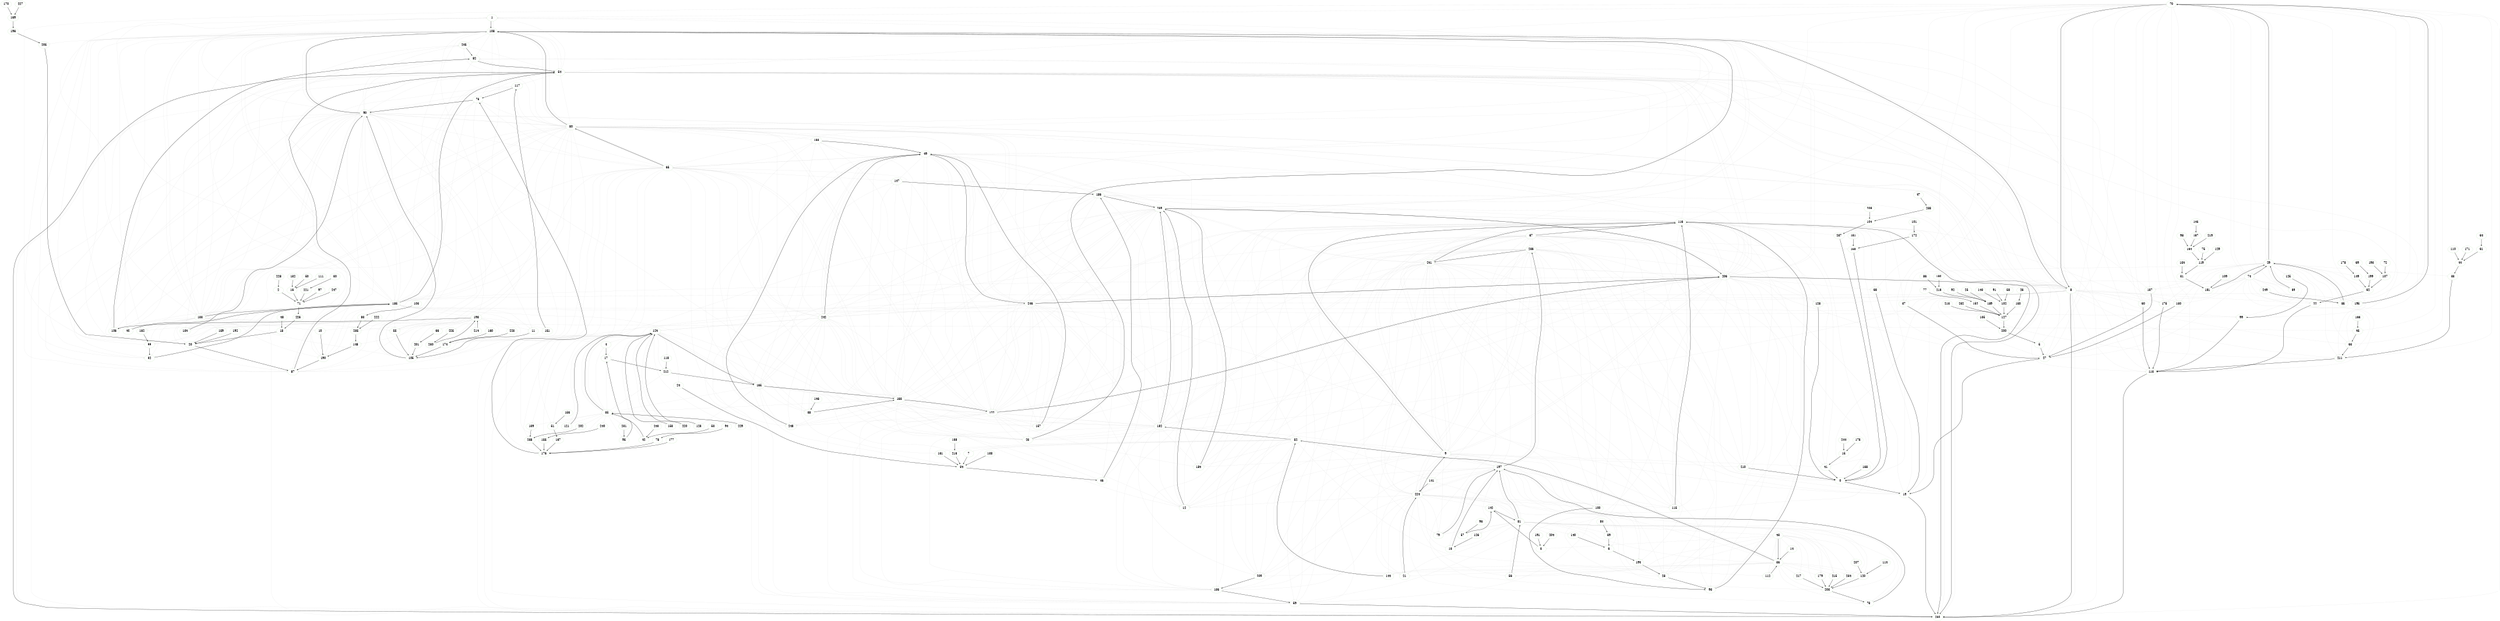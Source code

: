 digraph topology {
	graph [fontsize = 12, outputorder="edgesfirst", size="28.6,28.6"];
	node [color = "/pastel16/3", penwidth = 1];
	edge [fontsize = 10, arrowsize = 0.5];
	0 [label = "0", pos="19.6112,13.957!"]
	0 -> 19 [color=black, ]
	67 -> 0 [color=lightgrey, arrowhead=empty, penwidth=0.5, label=""]
	70 -> 0 [color=lightgrey, arrowhead=empty, penwidth=0.5, label=""]
	116 -> 0 [color=lightgrey, arrowhead=empty, penwidth=0.5, label=""]
	236 -> 0 [color=lightgrey, arrowhead=empty, penwidth=0.5, label=""]
	241 -> 0 [color=lightgrey, arrowhead=empty, penwidth=0.5, label=""]
	1 [label = "1", pos="9.32307,13.1916!"]
	1 -> 108 [color=black, ]
	54 -> 1 [color=lightgrey, arrowhead=empty, penwidth=0.5, label=""]
	65 -> 1 [color=lightgrey, arrowhead=empty, penwidth=0.5, label=""]
	70 -> 1 [color=lightgrey, arrowhead=empty, penwidth=0.5, label=""]
	80 -> 1 [color=lightgrey, arrowhead=empty, penwidth=0.5, label=""]
	90 -> 1 [color=lightgrey, arrowhead=empty, penwidth=0.5, label=""]
	108 -> 1 [color=lightgrey, arrowhead=empty, penwidth=0.5, label=""]
	133 -> 1 [color=lightgrey, arrowhead=empty, penwidth=0.5, label=""]
	185 -> 1 [color=lightgrey, arrowhead=empty, penwidth=0.5, label=""]
	2 [label = "2", pos="1.66125,25.7945!"]
	2 -> 71 [color=black, ]
	3 [label = "3", pos="26.3408,3.3698!"]
	3 -> 142 [color=black, ]
	43 -> 3 [color=lightgrey, arrowhead=empty, penwidth=0.5, label=""]
	4 [label = "4", pos="6.23867,0.691589!"]
	4 -> 17 [color=black, ]
	35 -> 4 [color=lightgrey, arrowhead=empty, penwidth=0.5, label=""]
	124 -> 4 [color=lightgrey, arrowhead=empty, penwidth=0.5, label=""]
	5 [label = "5", pos="20.9574,17.8506!"]
	5 -> 27 [color=black, ]
	70 -> 5 [color=lightgrey, arrowhead=empty, penwidth=0.5, label=""]
	6 [label = "6", pos="24.3303,9.19442!"]
	6 -> 194 [color=black, ]
	81 -> 6 [color=lightgrey, arrowhead=empty, penwidth=0.5, label=""]
	197 -> 6 [color=lightgrey, arrowhead=empty, penwidth=0.5, label=""]
	7 [label = "7", pos="14.5541,1.07049!"]
	7 -> 34 [color=black, ]
	52 -> 7 [color=lightgrey, arrowhead=empty, penwidth=0.5, label=""]
	8 [label = "8", pos="13.71,14.9702!"]
	8 -> 250 [color=black, ]
	54 -> 8 [color=lightgrey, arrowhead=empty, penwidth=0.5, label=""]
	70 -> 8 [color=lightgrey, arrowhead=empty, penwidth=0.5, label=""]
	80 -> 8 [color=lightgrey, arrowhead=empty, penwidth=0.5, label=""]
	90 -> 8 [color=lightgrey, arrowhead=empty, penwidth=0.5, label=""]
	108 -> 8 [color=lightgrey, arrowhead=empty, penwidth=0.5, label=""]
	206 -> 8 [color=lightgrey, arrowhead=empty, penwidth=0.5, label=""]
	9 [label = "9", pos="18.4209,9.58675!"]
	9 -> 116 [color=black, ]
	52 -> 9 [color=lightgrey, arrowhead=empty, penwidth=0.5, label=""]
	67 -> 9 [color=lightgrey, arrowhead=empty, penwidth=0.5, label=""]
	116 -> 9 [color=lightgrey, arrowhead=empty, penwidth=0.5, label=""]
	197 -> 9 [color=lightgrey, arrowhead=empty, penwidth=0.5, label=""]
	206 -> 9 [color=lightgrey, arrowhead=empty, penwidth=0.5, label=""]
	224 -> 9 [color=lightgrey, arrowhead=empty, penwidth=0.5, label=""]
	236 -> 9 [color=lightgrey, arrowhead=empty, penwidth=0.5, label=""]
	241 -> 9 [color=lightgrey, arrowhead=empty, penwidth=0.5, label=""]
	10 [label = "10", pos="5.07178,18.8336!"]
	10 -> 190 [color=black, ]
	133 -> 10 [color=lightgrey, arrowhead=empty, penwidth=0.5, label=""]
	198 -> 10 [color=lightgrey, arrowhead=empty, penwidth=0.5, label=""]
	11 [label = "11", pos="4.83779,13.1179!"]
	11 -> 105 [color=black, ]
	90 -> 11 [color=lightgrey, arrowhead=empty, penwidth=0.5, label=""]
	185 -> 11 [color=lightgrey, arrowhead=empty, penwidth=0.5, label=""]
	198 -> 11 [color=lightgrey, arrowhead=empty, penwidth=0.5, label=""]
	12 [label = "12", pos="15.6811,8.30648!"]
	12 -> 239 [color=black, ]
	9 -> 12 [color=lightgrey, arrowhead=empty, penwidth=0.5, label=""]
	49 -> 12 [color=lightgrey, arrowhead=empty, penwidth=0.5, label=""]
	116 -> 12 [color=lightgrey, arrowhead=empty, penwidth=0.5, label=""]
	122 -> 12 [color=lightgrey, arrowhead=empty, penwidth=0.5, label=""]
	163 -> 12 [color=lightgrey, arrowhead=empty, penwidth=0.5, label=""]
	182 -> 12 [color=lightgrey, arrowhead=empty, penwidth=0.5, label=""]
	206 -> 12 [color=lightgrey, arrowhead=empty, penwidth=0.5, label=""]
	224 -> 12 [color=lightgrey, arrowhead=empty, penwidth=0.5, label=""]
	236 -> 12 [color=lightgrey, arrowhead=empty, penwidth=0.5, label=""]
	239 -> 12 [color=lightgrey, arrowhead=empty, penwidth=0.5, label=""]
	241 -> 12 [color=lightgrey, arrowhead=empty, penwidth=0.5, label=""]
	246 -> 12 [color=lightgrey, arrowhead=empty, penwidth=0.5, label=""]
	13 [label = "13", pos="24.1101,6.85655!"]
	13 -> 197 [color=black, ]
	81 -> 13 [color=lightgrey, arrowhead=empty, penwidth=0.5, label=""]
	197 -> 13 [color=lightgrey, arrowhead=empty, penwidth=0.5, label=""]
	224 -> 13 [color=lightgrey, arrowhead=empty, penwidth=0.5, label=""]
	14 [label = "14", pos="18.992,0.284132!"]
	14 -> 36 [color=black, ]
	36 -> 14 [color=lightgrey, arrowhead=empty, penwidth=0.5, label=""]
	43 -> 14 [color=lightgrey, arrowhead=empty, penwidth=0.5, label=""]
	15 [label = "15", pos="24.0016,11.9851!"]
	15 -> 41 [color=black, ]
	16 [label = "16", pos="1.85503,26.3538!"]
	16 -> 71 [color=black, ]
	17 [label = "17", pos="6.27105,1.95297!"]
	17 -> 212 [color=black, ]
	35 -> 17 [color=lightgrey, arrowhead=empty, penwidth=0.5, label=""]
	124 -> 17 [color=lightgrey, arrowhead=empty, penwidth=0.5, label=""]
	18 [label = "18", pos="7.15018,19.5992!"]
	18 -> 20 [color=black, ]
	19 [label = "19", pos="16.3209,14.315!"]
	19 -> 250 [color=black, ]
	8 -> 19 [color=lightgrey, arrowhead=empty, penwidth=0.5, label=""]
	67 -> 19 [color=lightgrey, arrowhead=empty, penwidth=0.5, label=""]
	116 -> 19 [color=lightgrey, arrowhead=empty, penwidth=0.5, label=""]
	206 -> 19 [color=lightgrey, arrowhead=empty, penwidth=0.5, label=""]
	241 -> 19 [color=lightgrey, arrowhead=empty, penwidth=0.5, label=""]
	246 -> 19 [color=lightgrey, arrowhead=empty, penwidth=0.5, label=""]
	20 [label = "20", pos="8.92695,18.3393!"]
	20 -> 87 [color=black, ]
	70 -> 20 [color=lightgrey, arrowhead=empty, penwidth=0.5, label=""]
	90 -> 20 [color=lightgrey, arrowhead=empty, penwidth=0.5, label=""]
	108 -> 20 [color=lightgrey, arrowhead=empty, penwidth=0.5, label=""]
	133 -> 20 [color=lightgrey, arrowhead=empty, penwidth=0.5, label=""]
	185 -> 20 [color=lightgrey, arrowhead=empty, penwidth=0.5, label=""]
	21 [label = "21", pos="20.5868,6.05816!"]
	21 -> 224 [color=black, ]
	36 -> 21 [color=lightgrey, arrowhead=empty, penwidth=0.5, label=""]
	81 -> 21 [color=lightgrey, arrowhead=empty, penwidth=0.5, label=""]
	197 -> 21 [color=lightgrey, arrowhead=empty, penwidth=0.5, label=""]
	224 -> 21 [color=lightgrey, arrowhead=empty, penwidth=0.5, label=""]
	236 -> 21 [color=lightgrey, arrowhead=empty, penwidth=0.5, label=""]
	22 [label = "22", pos="13.7013,20.4707!"]
	22 -> 113 [color=black, ]
	8 -> 22 [color=lightgrey, arrowhead=empty, penwidth=0.5, label=""]
	29 -> 22 [color=lightgrey, arrowhead=empty, penwidth=0.5, label=""]
	70 -> 22 [color=lightgrey, arrowhead=empty, penwidth=0.5, label=""]
	74 -> 22 [color=lightgrey, arrowhead=empty, penwidth=0.5, label=""]
	23 [label = "23", pos="10.8114,12.9403!"]
	23 -> 108 [color=black, ]
	8 -> 23 [color=lightgrey, arrowhead=empty, penwidth=0.5, label=""]
	49 -> 23 [color=lightgrey, arrowhead=empty, penwidth=0.5, label=""]
	54 -> 23 [color=lightgrey, arrowhead=empty, penwidth=0.5, label=""]
	65 -> 23 [color=lightgrey, arrowhead=empty, penwidth=0.5, label=""]
	80 -> 23 [color=lightgrey, arrowhead=empty, penwidth=0.5, label=""]
	90 -> 23 [color=lightgrey, arrowhead=empty, penwidth=0.5, label=""]
	108 -> 23 [color=lightgrey, arrowhead=empty, penwidth=0.5, label=""]
	122 -> 23 [color=lightgrey, arrowhead=empty, penwidth=0.5, label=""]
	182 -> 23 [color=lightgrey, arrowhead=empty, penwidth=0.5, label=""]
	185 -> 23 [color=lightgrey, arrowhead=empty, penwidth=0.5, label=""]
	206 -> 23 [color=lightgrey, arrowhead=empty, penwidth=0.5, label=""]
	246 -> 23 [color=lightgrey, arrowhead=empty, penwidth=0.5, label=""]
	24 [label = "24", pos="11.1627,1.90562!"]
	24 -> 34 [color=black, ]
	124 -> 24 [color=lightgrey, arrowhead=empty, penwidth=0.5, label=""]
	25 [label = "25", pos="27.6108,23.281!"]
	25 -> 189 [color=black, ]
	26 [label = "26", pos="24.4705,25.4663!"]
	26 -> 150 [color=black, ]
	27 [label = "27", pos="17.7554,16.7384!"]
	27 -> 19 [color=black, ]
	8 -> 27 [color=lightgrey, arrowhead=empty, penwidth=0.5, label=""]
	29 -> 27 [color=lightgrey, arrowhead=empty, penwidth=0.5, label=""]
	54 -> 27 [color=lightgrey, arrowhead=empty, penwidth=0.5, label=""]
	70 -> 27 [color=lightgrey, arrowhead=empty, penwidth=0.5, label=""]
	74 -> 27 [color=lightgrey, arrowhead=empty, penwidth=0.5, label=""]
	116 -> 27 [color=lightgrey, arrowhead=empty, penwidth=0.5, label=""]
	206 -> 27 [color=lightgrey, arrowhead=empty, penwidth=0.5, label=""]
	28 [label = "28", pos="20.2784,12.4896!"]
	28 -> 93 [color=black, ]
	9 -> 28 [color=lightgrey, arrowhead=empty, penwidth=0.5, label=""]
	67 -> 28 [color=lightgrey, arrowhead=empty, penwidth=0.5, label=""]
	116 -> 28 [color=lightgrey, arrowhead=empty, penwidth=0.5, label=""]
	197 -> 28 [color=lightgrey, arrowhead=empty, penwidth=0.5, label=""]
	206 -> 28 [color=lightgrey, arrowhead=empty, penwidth=0.5, label=""]
	236 -> 28 [color=lightgrey, arrowhead=empty, penwidth=0.5, label=""]
	241 -> 28 [color=lightgrey, arrowhead=empty, penwidth=0.5, label=""]
	29 [label = "29", pos="16.0683,20.3087!"]
	29 -> 70 [color=black, ]
	70 -> 29 [color=lightgrey, arrowhead=empty, penwidth=0.5, label=""]
	74 -> 29 [color=lightgrey, arrowhead=empty, penwidth=0.5, label=""]
	30 [label = "30", pos="3.05319,28.3325!"]
	30 -> 221 [color=black, ]
	31 [label = "31", pos="16.641,25.6659!"]
	31 -> 181 [color=black, ]
	32 [label = "32", pos="8.56991,16.368!"]
	32 -> 185 [color=black, ]
	54 -> 32 [color=lightgrey, arrowhead=empty, penwidth=0.5, label=""]
	90 -> 32 [color=lightgrey, arrowhead=empty, penwidth=0.5, label=""]
	108 -> 32 [color=lightgrey, arrowhead=empty, penwidth=0.5, label=""]
	133 -> 32 [color=lightgrey, arrowhead=empty, penwidth=0.5, label=""]
	185 -> 32 [color=lightgrey, arrowhead=empty, penwidth=0.5, label=""]
	33 [label = "33", pos="12.0481,22.5882!"]
	33 -> 211 [color=black, ]
	29 -> 33 [color=lightgrey, arrowhead=empty, penwidth=0.5, label=""]
	34 [label = "34", pos="13.3915,2.92179!"]
	34 -> 46 [color=black, ]
	52 -> 34 [color=lightgrey, arrowhead=empty, penwidth=0.5, label=""]
	165 -> 34 [color=lightgrey, arrowhead=empty, penwidth=0.5, label=""]
	35 [label = "35", pos="4.82634,4.02966!"]
	35 -> 124 [color=black, ]
	124 -> 35 [color=lightgrey, arrowhead=empty, penwidth=0.5, label=""]
	163 -> 35 [color=lightgrey, arrowhead=empty, penwidth=0.5, label=""]
	165 -> 35 [color=lightgrey, arrowhead=empty, penwidth=0.5, label=""]
	36 [label = "36", pos="19.2455,2.21358!"]
	36 -> 52 [color=black, ]
	43 -> 36 [color=lightgrey, arrowhead=empty, penwidth=0.5, label=""]
	52 -> 36 [color=lightgrey, arrowhead=empty, penwidth=0.5, label=""]
	37 [label = "37", pos="18.3929,17.9514!"]
	37 -> 27 [color=black, ]
	8 -> 37 [color=lightgrey, arrowhead=empty, penwidth=0.5, label=""]
	29 -> 37 [color=lightgrey, arrowhead=empty, penwidth=0.5, label=""]
	70 -> 37 [color=lightgrey, arrowhead=empty, penwidth=0.5, label=""]
	116 -> 37 [color=lightgrey, arrowhead=empty, penwidth=0.5, label=""]
	38 [label = "38", pos="10.6349,4.30274!"]
	38 -> 163 [color=black, ]
	65 -> 38 [color=lightgrey, arrowhead=empty, penwidth=0.5, label=""]
	124 -> 38 [color=lightgrey, arrowhead=empty, penwidth=0.5, label=""]
	163 -> 38 [color=lightgrey, arrowhead=empty, penwidth=0.5, label=""]
	165 -> 38 [color=lightgrey, arrowhead=empty, penwidth=0.5, label=""]
	242 -> 38 [color=lightgrey, arrowhead=empty, penwidth=0.5, label=""]
	39 [label = "39", pos="26.2331,7.90986!"]
	39 -> 6 [color=black, ]
	81 -> 39 [color=lightgrey, arrowhead=empty, penwidth=0.5, label=""]
	40 [label = "40", pos="6.48104,16.0047!"]
	40 -> 185 [color=black, ]
	80 -> 40 [color=lightgrey, arrowhead=empty, penwidth=0.5, label=""]
	90 -> 40 [color=lightgrey, arrowhead=empty, penwidth=0.5, label=""]
	108 -> 40 [color=lightgrey, arrowhead=empty, penwidth=0.5, label=""]
	133 -> 40 [color=lightgrey, arrowhead=empty, penwidth=0.5, label=""]
	185 -> 40 [color=lightgrey, arrowhead=empty, penwidth=0.5, label=""]
	41 [label = "41", pos="21.4531,12.8863!"]
	41 -> 0 [color=black, ]
	9 -> 41 [color=lightgrey, arrowhead=empty, penwidth=0.5, label=""]
	67 -> 41 [color=lightgrey, arrowhead=empty, penwidth=0.5, label=""]
	116 -> 41 [color=lightgrey, arrowhead=empty, penwidth=0.5, label=""]
	206 -> 41 [color=lightgrey, arrowhead=empty, penwidth=0.5, label=""]
	236 -> 41 [color=lightgrey, arrowhead=empty, penwidth=0.5, label=""]
	42 [label = "42", pos="3.52214,1.89539!"]
	42 -> 35 [color=black, ]
	35 -> 42 [color=lightgrey, arrowhead=empty, penwidth=0.5, label=""]
	43 [label = "43", pos="20.8088,1.22208!"]
	43 -> 36 [color=black, ]
	36 -> 43 [color=lightgrey, arrowhead=empty, penwidth=0.5, label=""]
	81 -> 43 [color=lightgrey, arrowhead=empty, penwidth=0.5, label=""]
	44 [label = "44", pos="12.0088,25.5621!"]
	44 -> 33 [color=black, ]
	45 [label = "45", pos="9.51236,22.3692!"]
	45 -> 63 [color=black, ]
	70 -> 45 [color=lightgrey, arrowhead=empty, penwidth=0.5, label=""]
	133 -> 45 [color=lightgrey, arrowhead=empty, penwidth=0.5, label=""]
	46 [label = "46", pos="12.9492,5.9054!"]
	46 -> 186 [color=black, ]
	49 -> 46 [color=lightgrey, arrowhead=empty, penwidth=0.5, label=""]
	163 -> 46 [color=lightgrey, arrowhead=empty, penwidth=0.5, label=""]
	182 -> 46 [color=lightgrey, arrowhead=empty, penwidth=0.5, label=""]
	47 [label = "47", pos="28.3502,16.3332!"]
	47 -> 233 [color=black, ]
	48 [label = "48", pos="6.47389,22.413!"]
	48 -> 18 [color=black, ]
	49 [label = "49", pos="11.4787,9.88547!"]
	49 -> 246 [color=black, ]
	65 -> 49 [color=lightgrey, arrowhead=empty, penwidth=0.5, label=""]
	80 -> 49 [color=lightgrey, arrowhead=empty, penwidth=0.5, label=""]
	108 -> 49 [color=lightgrey, arrowhead=empty, penwidth=0.5, label=""]
	122 -> 49 [color=lightgrey, arrowhead=empty, penwidth=0.5, label=""]
	163 -> 49 [color=lightgrey, arrowhead=empty, penwidth=0.5, label=""]
	165 -> 49 [color=lightgrey, arrowhead=empty, penwidth=0.5, label=""]
	206 -> 49 [color=lightgrey, arrowhead=empty, penwidth=0.5, label=""]
	239 -> 49 [color=lightgrey, arrowhead=empty, penwidth=0.5, label=""]
	242 -> 49 [color=lightgrey, arrowhead=empty, penwidth=0.5, label=""]
	246 -> 49 [color=lightgrey, arrowhead=empty, penwidth=0.5, label=""]
	50 [label = "50", pos="1.38829,26.9001!"]
	50 -> 16 [color=black, ]
	51 [label = "51", pos="1.71006,8.0035!"]
	51 -> 167 [color=black, ]
	35 -> 51 [color=lightgrey, arrowhead=empty, penwidth=0.5, label=""]
	65 -> 51 [color=lightgrey, arrowhead=empty, penwidth=0.5, label=""]
	124 -> 51 [color=lightgrey, arrowhead=empty, penwidth=0.5, label=""]
	52 [label = "52", pos="16.6539,4.39725!"]
	52 -> 182 [color=black, ]
	36 -> 52 [color=lightgrey, arrowhead=empty, penwidth=0.5, label=""]
	182 -> 52 [color=lightgrey, arrowhead=empty, penwidth=0.5, label=""]
	53 [label = "53", pos="0.148648,1.41472!"]
	53 -> 42 [color=black, ]
	54 [label = "54", pos="12.1099,15.5135!"]
	54 -> 250 [color=black, ]
	8 -> 54 [color=lightgrey, arrowhead=empty, penwidth=0.5, label=""]
	80 -> 54 [color=lightgrey, arrowhead=empty, penwidth=0.5, label=""]
	108 -> 54 [color=lightgrey, arrowhead=empty, penwidth=0.5, label=""]
	116 -> 54 [color=lightgrey, arrowhead=empty, penwidth=0.5, label=""]
	185 -> 54 [color=lightgrey, arrowhead=empty, penwidth=0.5, label=""]
	206 -> 54 [color=lightgrey, arrowhead=empty, penwidth=0.5, label=""]
	55 [label = "55", pos="5.8392,13.7131!"]
	55 -> 105 [color=black, ]
	80 -> 55 [color=lightgrey, arrowhead=empty, penwidth=0.5, label=""]
	90 -> 55 [color=lightgrey, arrowhead=empty, penwidth=0.5, label=""]
	108 -> 55 [color=lightgrey, arrowhead=empty, penwidth=0.5, label=""]
	133 -> 55 [color=lightgrey, arrowhead=empty, penwidth=0.5, label=""]
	185 -> 55 [color=lightgrey, arrowhead=empty, penwidth=0.5, label=""]
	198 -> 55 [color=lightgrey, arrowhead=empty, penwidth=0.5, label=""]
	56 [label = "56", pos="23.9202,3.86002!"]
	56 -> 81 [color=black, ]
	36 -> 56 [color=lightgrey, arrowhead=empty, penwidth=0.5, label=""]
	43 -> 56 [color=lightgrey, arrowhead=empty, penwidth=0.5, label=""]
	81 -> 56 [color=lightgrey, arrowhead=empty, penwidth=0.5, label=""]
	224 -> 56 [color=lightgrey, arrowhead=empty, penwidth=0.5, label=""]
	57 [label = "57", pos="25.7822,4.29192!"]
	57 -> 142 [color=black, ]
	81 -> 57 [color=lightgrey, arrowhead=empty, penwidth=0.5, label=""]
	58 [label = "58", pos="21.4427,22.1231!"]
	58 -> 102 [color=black, ]
	74 -> 58 [color=lightgrey, arrowhead=empty, penwidth=0.5, label=""]
	59 [label = "59", pos="14.8276,12.0021!"]
	59 -> 250 [color=black, ]
	8 -> 59 [color=lightgrey, arrowhead=empty, penwidth=0.5, label=""]
	49 -> 59 [color=lightgrey, arrowhead=empty, penwidth=0.5, label=""]
	54 -> 59 [color=lightgrey, arrowhead=empty, penwidth=0.5, label=""]
	67 -> 59 [color=lightgrey, arrowhead=empty, penwidth=0.5, label=""]
	116 -> 59 [color=lightgrey, arrowhead=empty, penwidth=0.5, label=""]
	122 -> 59 [color=lightgrey, arrowhead=empty, penwidth=0.5, label=""]
	206 -> 59 [color=lightgrey, arrowhead=empty, penwidth=0.5, label=""]
	236 -> 59 [color=lightgrey, arrowhead=empty, penwidth=0.5, label=""]
	239 -> 59 [color=lightgrey, arrowhead=empty, penwidth=0.5, label=""]
	241 -> 59 [color=lightgrey, arrowhead=empty, penwidth=0.5, label=""]
	246 -> 59 [color=lightgrey, arrowhead=empty, penwidth=0.5, label=""]
	60 [label = "60", pos="12.178,19.1319!"]
	60 -> 113 [color=black, ]
	8 -> 60 [color=lightgrey, arrowhead=empty, penwidth=0.5, label=""]
	70 -> 60 [color=lightgrey, arrowhead=empty, penwidth=0.5, label=""]
	108 -> 60 [color=lightgrey, arrowhead=empty, penwidth=0.5, label=""]
	61 [label = "61", pos="10.0092,26.1478!"]
	61 -> 44 [color=black, ]
	62 [label = "62", pos="14.4526,23.4867!"]
	62 -> 22 [color=black, ]
	29 -> 62 [color=lightgrey, arrowhead=empty, penwidth=0.5, label=""]
	63 [label = "63", pos="11.9681,20.454!"]
	63 -> 211 [color=black, ]
	8 -> 63 [color=lightgrey, arrowhead=empty, penwidth=0.5, label=""]
	29 -> 63 [color=lightgrey, arrowhead=empty, penwidth=0.5, label=""]
	54 -> 63 [color=lightgrey, arrowhead=empty, penwidth=0.5, label=""]
	70 -> 63 [color=lightgrey, arrowhead=empty, penwidth=0.5, label=""]
	64 [label = "64", pos="7.80731,28.4252!"]
	64 -> 61 [color=black, ]
	65 [label = "65", pos="8.66259,10.5571!"]
	65 -> 80 [color=black, ]
	49 -> 65 [color=lightgrey, arrowhead=empty, penwidth=0.5, label=""]
	80 -> 65 [color=lightgrey, arrowhead=empty, penwidth=0.5, label=""]
	163 -> 65 [color=lightgrey, arrowhead=empty, penwidth=0.5, label=""]
	242 -> 65 [color=lightgrey, arrowhead=empty, penwidth=0.5, label=""]
	66 [label = "66", pos="1.56191,13.3242!"]
	66 -> 201 [color=black, ]
	198 -> 66 [color=lightgrey, arrowhead=empty, penwidth=0.5, label=""]
	67 [label = "67", pos="19.293,10.6658!"]
	67 -> 116 [color=black, ]
	9 -> 67 [color=lightgrey, arrowhead=empty, penwidth=0.5, label=""]
	116 -> 67 [color=lightgrey, arrowhead=empty, penwidth=0.5, label=""]
	197 -> 67 [color=lightgrey, arrowhead=empty, penwidth=0.5, label=""]
	224 -> 67 [color=lightgrey, arrowhead=empty, penwidth=0.5, label=""]
	236 -> 67 [color=lightgrey, arrowhead=empty, penwidth=0.5, label=""]
	241 -> 67 [color=lightgrey, arrowhead=empty, penwidth=0.5, label=""]
	68 [label = "68", pos="18.4124,15.2768!"]
	68 -> 19 [color=black, ]
	70 -> 68 [color=lightgrey, arrowhead=empty, penwidth=0.5, label=""]
	116 -> 68 [color=lightgrey, arrowhead=empty, penwidth=0.5, label=""]
	206 -> 68 [color=lightgrey, arrowhead=empty, penwidth=0.5, label=""]
	69 [label = "69", pos="16.417,27.4525!"]
	69 -> 199 [color=black, ]
	70 [label = "70", pos="15.0604,18.1174!"]
	70 -> 8 [color=black, ]
	8 -> 70 [color=lightgrey, arrowhead=empty, penwidth=0.5, label=""]
	29 -> 70 [color=lightgrey, arrowhead=empty, penwidth=0.5, label=""]
	54 -> 70 [color=lightgrey, arrowhead=empty, penwidth=0.5, label=""]
	74 -> 70 [color=lightgrey, arrowhead=empty, penwidth=0.5, label=""]
	116 -> 70 [color=lightgrey, arrowhead=empty, penwidth=0.5, label=""]
	241 -> 70 [color=lightgrey, arrowhead=empty, penwidth=0.5, label=""]
	71 [label = "71", pos="4.46318,24.6922!"]
	71 -> 226 [color=black, ]
	72 [label = "72", pos="12.9035,27.5234!"]
	72 -> 107 [color=black, ]
	73 [label = "73", pos="21.8266,6.36287!"]
	73 -> 197 [color=black, ]
	36 -> 73 [color=lightgrey, arrowhead=empty, penwidth=0.5, label=""]
	81 -> 73 [color=lightgrey, arrowhead=empty, penwidth=0.5, label=""]
	197 -> 73 [color=lightgrey, arrowhead=empty, penwidth=0.5, label=""]
	224 -> 73 [color=lightgrey, arrowhead=empty, penwidth=0.5, label=""]
	74 [label = "74", pos="17.3155,20.829!"]
	74 -> 29 [color=black, ]
	29 -> 74 [color=lightgrey, arrowhead=empty, penwidth=0.5, label=""]
	70 -> 74 [color=lightgrey, arrowhead=empty, penwidth=0.5, label=""]
	75 [label = "75", pos="20.0317,27.4494!"]
	75 -> 119 [color=black, ]
	76 [label = "76", pos="6.85934,13.2248!"]
	76 -> 90 [color=black, ]
	54 -> 76 [color=lightgrey, arrowhead=empty, penwidth=0.5, label=""]
	65 -> 76 [color=lightgrey, arrowhead=empty, penwidth=0.5, label=""]
	80 -> 76 [color=lightgrey, arrowhead=empty, penwidth=0.5, label=""]
	90 -> 76 [color=lightgrey, arrowhead=empty, penwidth=0.5, label=""]
	108 -> 76 [color=lightgrey, arrowhead=empty, penwidth=0.5, label=""]
	133 -> 76 [color=lightgrey, arrowhead=empty, penwidth=0.5, label=""]
	185 -> 76 [color=lightgrey, arrowhead=empty, penwidth=0.5, label=""]
	198 -> 76 [color=lightgrey, arrowhead=empty, penwidth=0.5, label=""]
	77 [label = "77", pos="28.4989,21.9621!"]
	77 -> 152 [color=black, ]
	78 [label = "78", pos="2.49059,10.9555!"]
	78 -> 176 [color=black, ]
	79 [label = "79", pos="22.9623,8.13747!"]
	79 -> 197 [color=black, ]
	9 -> 79 [color=lightgrey, arrowhead=empty, penwidth=0.5, label=""]
	67 -> 79 [color=lightgrey, arrowhead=empty, penwidth=0.5, label=""]
	81 -> 79 [color=lightgrey, arrowhead=empty, penwidth=0.5, label=""]
	197 -> 79 [color=lightgrey, arrowhead=empty, penwidth=0.5, label=""]
	224 -> 79 [color=lightgrey, arrowhead=empty, penwidth=0.5, label=""]
	80 [label = "80", pos="9.98128,12.6645!"]
	80 -> 108 [color=black, ]
	8 -> 80 [color=lightgrey, arrowhead=empty, penwidth=0.5, label=""]
	49 -> 80 [color=lightgrey, arrowhead=empty, penwidth=0.5, label=""]
	65 -> 80 [color=lightgrey, arrowhead=empty, penwidth=0.5, label=""]
	90 -> 80 [color=lightgrey, arrowhead=empty, penwidth=0.5, label=""]
	108 -> 80 [color=lightgrey, arrowhead=empty, penwidth=0.5, label=""]
	122 -> 80 [color=lightgrey, arrowhead=empty, penwidth=0.5, label=""]
	133 -> 80 [color=lightgrey, arrowhead=empty, penwidth=0.5, label=""]
	163 -> 80 [color=lightgrey, arrowhead=empty, penwidth=0.5, label=""]
	206 -> 80 [color=lightgrey, arrowhead=empty, penwidth=0.5, label=""]
	246 -> 80 [color=lightgrey, arrowhead=empty, penwidth=0.5, label=""]
	81 [label = "81", pos="22.4273,5.70064!"]
	81 -> 197 [color=black, ]
	36 -> 81 [color=lightgrey, arrowhead=empty, penwidth=0.5, label=""]
	197 -> 81 [color=lightgrey, arrowhead=empty, penwidth=0.5, label=""]
	224 -> 81 [color=lightgrey, arrowhead=empty, penwidth=0.5, label=""]
	82 [label = "82", pos="9.293,15.0436!"]
	82 -> 54 [color=black, ]
	8 -> 82 [color=lightgrey, arrowhead=empty, penwidth=0.5, label=""]
	54 -> 82 [color=lightgrey, arrowhead=empty, penwidth=0.5, label=""]
	80 -> 82 [color=lightgrey, arrowhead=empty, penwidth=0.5, label=""]
	90 -> 82 [color=lightgrey, arrowhead=empty, penwidth=0.5, label=""]
	108 -> 82 [color=lightgrey, arrowhead=empty, penwidth=0.5, label=""]
	133 -> 82 [color=lightgrey, arrowhead=empty, penwidth=0.5, label=""]
	185 -> 82 [color=lightgrey, arrowhead=empty, penwidth=0.5, label=""]
	206 -> 82 [color=lightgrey, arrowhead=empty, penwidth=0.5, label=""]
	83 [label = "83", pos="0.851896,22.3103!"]
	83 -> 235 [color=black, ]
	84 [label = "84", pos="28.1588,6.98549!"]
	84 -> 39 [color=black, ]
	85 [label = "85", pos="15.5032,21.5783!"]
	85 -> 29 [color=black, ]
	29 -> 85 [color=lightgrey, arrowhead=empty, penwidth=0.5, label=""]
	70 -> 85 [color=lightgrey, arrowhead=empty, penwidth=0.5, label=""]
	74 -> 85 [color=lightgrey, arrowhead=empty, penwidth=0.5, label=""]
	86 [label = "86", pos="26.5597,26.085!"]
	86 -> 218 [color=black, ]
	87 [label = "87", pos="9.88222,16.2226!"]
	87 -> 54 [color=black, ]
	8 -> 87 [color=lightgrey, arrowhead=empty, penwidth=0.5, label=""]
	54 -> 87 [color=lightgrey, arrowhead=empty, penwidth=0.5, label=""]
	65 -> 87 [color=lightgrey, arrowhead=empty, penwidth=0.5, label=""]
	80 -> 87 [color=lightgrey, arrowhead=empty, penwidth=0.5, label=""]
	90 -> 87 [color=lightgrey, arrowhead=empty, penwidth=0.5, label=""]
	108 -> 87 [color=lightgrey, arrowhead=empty, penwidth=0.5, label=""]
	133 -> 87 [color=lightgrey, arrowhead=empty, penwidth=0.5, label=""]
	185 -> 87 [color=lightgrey, arrowhead=empty, penwidth=0.5, label=""]
	88 [label = "88", pos="5.52764,16.8773!"]
	88 -> 32 [color=black, ]
	108 -> 88 [color=lightgrey, arrowhead=empty, penwidth=0.5, label=""]
	133 -> 88 [color=lightgrey, arrowhead=empty, penwidth=0.5, label=""]
	185 -> 88 [color=lightgrey, arrowhead=empty, penwidth=0.5, label=""]
	198 -> 88 [color=lightgrey, arrowhead=empty, penwidth=0.5, label=""]
	89 [label = "89", pos="16.661,22.6871!"]
	89 -> 29 [color=black, ]
	29 -> 89 [color=lightgrey, arrowhead=empty, penwidth=0.5, label=""]
	70 -> 89 [color=lightgrey, arrowhead=empty, penwidth=0.5, label=""]
	74 -> 89 [color=lightgrey, arrowhead=empty, penwidth=0.5, label=""]
	90 [label = "90", pos="9.20379,14.4917!"]
	90 -> 108 [color=black, ]
	8 -> 90 [color=lightgrey, arrowhead=empty, penwidth=0.5, label=""]
	54 -> 90 [color=lightgrey, arrowhead=empty, penwidth=0.5, label=""]
	65 -> 90 [color=lightgrey, arrowhead=empty, penwidth=0.5, label=""]
	80 -> 90 [color=lightgrey, arrowhead=empty, penwidth=0.5, label=""]
	108 -> 90 [color=lightgrey, arrowhead=empty, penwidth=0.5, label=""]
	133 -> 90 [color=lightgrey, arrowhead=empty, penwidth=0.5, label=""]
	185 -> 90 [color=lightgrey, arrowhead=empty, penwidth=0.5, label=""]
	91 [label = "91", pos="22.3768,25.0834!"]
	91 -> 102 [color=black, ]
	92 [label = "92", pos="27.6134,23.2994!"]
	92 -> 189 [color=black, ]
	93 [label = "93", pos="17.8184,12.2977!"]
	93 -> 116 [color=black, ]
	67 -> 93 [color=lightgrey, arrowhead=empty, penwidth=0.5, label=""]
	116 -> 93 [color=lightgrey, arrowhead=empty, penwidth=0.5, label=""]
	206 -> 93 [color=lightgrey, arrowhead=empty, penwidth=0.5, label=""]
	236 -> 93 [color=lightgrey, arrowhead=empty, penwidth=0.5, label=""]
	241 -> 93 [color=lightgrey, arrowhead=empty, penwidth=0.5, label=""]
	94 [label = "94", pos="0.614584,10.4935!"]
	94 -> 78 [color=black, ]
	95 [label = "95", pos="3.27371,1.13186!"]
	95 -> 17 [color=black, ]
	35 -> 95 [color=lightgrey, arrowhead=empty, penwidth=0.5, label=""]
	96 [label = "96", pos="28.0832,3.65721!"]
	96 -> 57 [color=black, ]
	97 [label = "97", pos="3.20799,26.1168!"]
	97 -> 71 [color=black, ]
	98 [label = "98", pos="21.8915,26.3748!"]
	98 -> 164 [color=black, ]
	99 [label = "99", pos="13.3928,20.3065!"]
	99 -> 113 [color=black, ]
	8 -> 99 [color=lightgrey, arrowhead=empty, penwidth=0.5, label=""]
	29 -> 99 [color=lightgrey, arrowhead=empty, penwidth=0.5, label=""]
	70 -> 99 [color=lightgrey, arrowhead=empty, penwidth=0.5, label=""]
	185 -> 99 [color=lightgrey, arrowhead=empty, penwidth=0.5, label=""]
	100 [label = "100", pos="20.1995,12.5605!"]
	100 -> 93 [color=black, ]
	9 -> 100 [color=lightgrey, arrowhead=empty, penwidth=0.5, label=""]
	67 -> 100 [color=lightgrey, arrowhead=empty, penwidth=0.5, label=""]
	116 -> 100 [color=lightgrey, arrowhead=empty, penwidth=0.5, label=""]
	197 -> 100 [color=lightgrey, arrowhead=empty, penwidth=0.5, label=""]
	224 -> 100 [color=lightgrey, arrowhead=empty, penwidth=0.5, label=""]
	236 -> 100 [color=lightgrey, arrowhead=empty, penwidth=0.5, label=""]
	241 -> 100 [color=lightgrey, arrowhead=empty, penwidth=0.5, label=""]
	101 [label = "101", pos="26.4069,16.633!"]
	101 -> 172 [color=black, ]
	102 [label = "102", pos="24.0048,22.679!"]
	102 -> 127 [color=black, ]
	103 [label = "103", pos="1.66224,23.4242!"]
	103 -> 83 [color=black, ]
	104 [label = "104", pos="24.0686,14.8634!"]
	104 -> 237 [color=black, ]
	105 [label = "105", pos="6.516,13.322!"]
	105 -> 90 [color=black, ]
	65 -> 105 [color=lightgrey, arrowhead=empty, penwidth=0.5, label=""]
	80 -> 105 [color=lightgrey, arrowhead=empty, penwidth=0.5, label=""]
	90 -> 105 [color=lightgrey, arrowhead=empty, penwidth=0.5, label=""]
	108 -> 105 [color=lightgrey, arrowhead=empty, penwidth=0.5, label=""]
	133 -> 105 [color=lightgrey, arrowhead=empty, penwidth=0.5, label=""]
	185 -> 105 [color=lightgrey, arrowhead=empty, penwidth=0.5, label=""]
	198 -> 105 [color=lightgrey, arrowhead=empty, penwidth=0.5, label=""]
	106 [label = "106", pos="6.12092,15.3677!"]
	106 -> 82 [color=black, ]
	54 -> 106 [color=lightgrey, arrowhead=empty, penwidth=0.5, label=""]
	80 -> 106 [color=lightgrey, arrowhead=empty, penwidth=0.5, label=""]
	90 -> 106 [color=lightgrey, arrowhead=empty, penwidth=0.5, label=""]
	108 -> 106 [color=lightgrey, arrowhead=empty, penwidth=0.5, label=""]
	133 -> 106 [color=lightgrey, arrowhead=empty, penwidth=0.5, label=""]
	185 -> 106 [color=lightgrey, arrowhead=empty, penwidth=0.5, label=""]
	107 [label = "107", pos="12.7555,26.3547!"]
	107 -> 62 [color=black, ]
	108 [label = "108", pos="10.7796,14.4037!"]
	108 -> 8 [color=black, ]
	8 -> 108 [color=lightgrey, arrowhead=empty, penwidth=0.5, label=""]
	54 -> 108 [color=lightgrey, arrowhead=empty, penwidth=0.5, label=""]
	80 -> 108 [color=lightgrey, arrowhead=empty, penwidth=0.5, label=""]
	90 -> 108 [color=lightgrey, arrowhead=empty, penwidth=0.5, label=""]
	133 -> 108 [color=lightgrey, arrowhead=empty, penwidth=0.5, label=""]
	185 -> 108 [color=lightgrey, arrowhead=empty, penwidth=0.5, label=""]
	206 -> 108 [color=lightgrey, arrowhead=empty, penwidth=0.5, label=""]
	239 -> 108 [color=lightgrey, arrowhead=empty, penwidth=0.5, label=""]
	246 -> 108 [color=lightgrey, arrowhead=empty, penwidth=0.5, label=""]
	109 [label = "109", pos="16.3679,25.3411!"]
	109 -> 181 [color=black, ]
	110 [label = "110", pos="10.4701,28.0639!"]
	110 -> 44 [color=black, ]
	111 [label = "111", pos="0.875929,26.5351!"]
	111 -> 16 [color=black, ]
	112 [label = "112", pos="20.2396,0.42504!"]
	112 -> 36 [color=black, ]
	36 -> 112 [color=lightgrey, arrowhead=empty, penwidth=0.5, label=""]
	43 -> 112 [color=lightgrey, arrowhead=empty, penwidth=0.5, label=""]
	52 -> 112 [color=lightgrey, arrowhead=empty, penwidth=0.5, label=""]
	113 [label = "113", pos="14.2145,17.6275!"]
	113 -> 250 [color=black, ]
	8 -> 113 [color=lightgrey, arrowhead=empty, penwidth=0.5, label=""]
	54 -> 113 [color=lightgrey, arrowhead=empty, penwidth=0.5, label=""]
	70 -> 113 [color=lightgrey, arrowhead=empty, penwidth=0.5, label=""]
	74 -> 113 [color=lightgrey, arrowhead=empty, penwidth=0.5, label=""]
	108 -> 113 [color=lightgrey, arrowhead=empty, penwidth=0.5, label=""]
	116 -> 113 [color=lightgrey, arrowhead=empty, penwidth=0.5, label=""]
	114 [label = "114", pos="25.5663,0.651632!"]
	114 -> 120 [color=black, ]
	115 [label = "115", pos="18.996,11.7389!"]
	115 -> 116 [color=black, ]
	9 -> 115 [color=lightgrey, arrowhead=empty, penwidth=0.5, label=""]
	67 -> 115 [color=lightgrey, arrowhead=empty, penwidth=0.5, label=""]
	116 -> 115 [color=lightgrey, arrowhead=empty, penwidth=0.5, label=""]
	197 -> 115 [color=lightgrey, arrowhead=empty, penwidth=0.5, label=""]
	206 -> 115 [color=lightgrey, arrowhead=empty, penwidth=0.5, label=""]
	224 -> 115 [color=lightgrey, arrowhead=empty, penwidth=0.5, label=""]
	236 -> 115 [color=lightgrey, arrowhead=empty, penwidth=0.5, label=""]
	241 -> 115 [color=lightgrey, arrowhead=empty, penwidth=0.5, label=""]
	116 [label = "116", pos="16.6582,12.2432!"]
	116 -> 250 [color=black, ]
	8 -> 116 [color=lightgrey, arrowhead=empty, penwidth=0.5, label=""]
	9 -> 116 [color=lightgrey, arrowhead=empty, penwidth=0.5, label=""]
	67 -> 116 [color=lightgrey, arrowhead=empty, penwidth=0.5, label=""]
	182 -> 116 [color=lightgrey, arrowhead=empty, penwidth=0.5, label=""]
	206 -> 116 [color=lightgrey, arrowhead=empty, penwidth=0.5, label=""]
	239 -> 116 [color=lightgrey, arrowhead=empty, penwidth=0.5, label=""]
	241 -> 116 [color=lightgrey, arrowhead=empty, penwidth=0.5, label=""]
	246 -> 116 [color=lightgrey, arrowhead=empty, penwidth=0.5, label=""]
	117 [label = "117", pos="6.05943,12.7459!"]
	117 -> 76 [color=black, ]
	54 -> 117 [color=lightgrey, arrowhead=empty, penwidth=0.5, label=""]
	65 -> 117 [color=lightgrey, arrowhead=empty, penwidth=0.5, label=""]
	80 -> 117 [color=lightgrey, arrowhead=empty, penwidth=0.5, label=""]
	90 -> 117 [color=lightgrey, arrowhead=empty, penwidth=0.5, label=""]
	133 -> 117 [color=lightgrey, arrowhead=empty, penwidth=0.5, label=""]
	118 [label = "118", pos="8.15736,1.21827!"]
	118 -> 212 [color=black, ]
	124 -> 118 [color=lightgrey, arrowhead=empty, penwidth=0.5, label=""]
	119 [label = "119", pos="17.1456,27.0153!"]
	119 -> 31 [color=black, ]
	120 [label = "120", pos="24.2012,1.28333!"]
	120 -> 203 [color=black, ]
	36 -> 120 [color=lightgrey, arrowhead=empty, penwidth=0.5, label=""]
	197 -> 120 [color=lightgrey, arrowhead=empty, penwidth=0.5, label=""]
	121 [label = "121", pos="4.37205,6.54089!"]
	121 -> 124 [color=black, ]
	35 -> 121 [color=lightgrey, arrowhead=empty, penwidth=0.5, label=""]
	124 -> 121 [color=lightgrey, arrowhead=empty, penwidth=0.5, label=""]
	122 [label = "122", pos="12.857,9.75539!"]
	122 -> 206 [color=black, ]
	49 -> 122 [color=lightgrey, arrowhead=empty, penwidth=0.5, label=""]
	80 -> 122 [color=lightgrey, arrowhead=empty, penwidth=0.5, label=""]
	116 -> 122 [color=lightgrey, arrowhead=empty, penwidth=0.5, label=""]
	163 -> 122 [color=lightgrey, arrowhead=empty, penwidth=0.5, label=""]
	182 -> 122 [color=lightgrey, arrowhead=empty, penwidth=0.5, label=""]
	206 -> 122 [color=lightgrey, arrowhead=empty, penwidth=0.5, label=""]
	236 -> 122 [color=lightgrey, arrowhead=empty, penwidth=0.5, label=""]
	239 -> 122 [color=lightgrey, arrowhead=empty, penwidth=0.5, label=""]
	241 -> 122 [color=lightgrey, arrowhead=empty, penwidth=0.5, label=""]
	242 -> 122 [color=lightgrey, arrowhead=empty, penwidth=0.5, label=""]
	246 -> 122 [color=lightgrey, arrowhead=empty, penwidth=0.5, label=""]
	123 [label = "123", pos="4.77167,5.71314!"]
	123 -> 124 [color=black, ]
	35 -> 123 [color=lightgrey, arrowhead=empty, penwidth=0.5, label=""]
	124 -> 123 [color=lightgrey, arrowhead=empty, penwidth=0.5, label=""]
	165 -> 123 [color=lightgrey, arrowhead=empty, penwidth=0.5, label=""]
	124 [label = "124", pos="6.76731,5.33327!"]
	124 -> 165 [color=black, ]
	35 -> 124 [color=lightgrey, arrowhead=empty, penwidth=0.5, label=""]
	165 -> 124 [color=lightgrey, arrowhead=empty, penwidth=0.5, label=""]
	242 -> 124 [color=lightgrey, arrowhead=empty, penwidth=0.5, label=""]
	125 [label = "125", pos="13.2054,21.3688!"]
	125 -> 99 [color=black, ]
	29 -> 125 [color=lightgrey, arrowhead=empty, penwidth=0.5, label=""]
	126 [label = "126", pos="25.5525,6.31847!"]
	126 -> 13 [color=black, ]
	81 -> 126 [color=lightgrey, arrowhead=empty, penwidth=0.5, label=""]
	197 -> 126 [color=lightgrey, arrowhead=empty, penwidth=0.5, label=""]
	127 [label = "127", pos="25.0484,20.5061!"]
	127 -> 200 [color=black, ]
	128 [label = "128", pos="20.1216,14.1423!"]
	128 -> 0 [color=black, ]
	8 -> 128 [color=lightgrey, arrowhead=empty, penwidth=0.5, label=""]
	67 -> 128 [color=lightgrey, arrowhead=empty, penwidth=0.5, label=""]
	116 -> 128 [color=lightgrey, arrowhead=empty, penwidth=0.5, label=""]
	236 -> 128 [color=lightgrey, arrowhead=empty, penwidth=0.5, label=""]
	129 [label = "129", pos="19.74,27.8229!"]
	129 -> 119 [color=black, ]
	130 [label = "130", pos="18.1099,17.7752!"]
	130 -> 27 [color=black, ]
	8 -> 130 [color=lightgrey, arrowhead=empty, penwidth=0.5, label=""]
	29 -> 130 [color=lightgrey, arrowhead=empty, penwidth=0.5, label=""]
	70 -> 130 [color=lightgrey, arrowhead=empty, penwidth=0.5, label=""]
	74 -> 130 [color=lightgrey, arrowhead=empty, penwidth=0.5, label=""]
	131 [label = "131", pos="24.7319,17.4752!"]
	131 -> 158 [color=black, ]
	132 [label = "132", pos="0.338544,26.9226!"]
	132 -> 16 [color=black, ]
	133 [label = "133", pos="7.99067,15.867!"]
	133 -> 185 [color=black, ]
	54 -> 133 [color=lightgrey, arrowhead=empty, penwidth=0.5, label=""]
	80 -> 133 [color=lightgrey, arrowhead=empty, penwidth=0.5, label=""]
	90 -> 133 [color=lightgrey, arrowhead=empty, penwidth=0.5, label=""]
	108 -> 133 [color=lightgrey, arrowhead=empty, penwidth=0.5, label=""]
	185 -> 133 [color=lightgrey, arrowhead=empty, penwidth=0.5, label=""]
	134 [label = "134", pos="6.18516,12.986!"]
	134 -> 90 [color=black, ]
	65 -> 134 [color=lightgrey, arrowhead=empty, penwidth=0.5, label=""]
	80 -> 134 [color=lightgrey, arrowhead=empty, penwidth=0.5, label=""]
	90 -> 134 [color=lightgrey, arrowhead=empty, penwidth=0.5, label=""]
	108 -> 134 [color=lightgrey, arrowhead=empty, penwidth=0.5, label=""]
	133 -> 134 [color=lightgrey, arrowhead=empty, penwidth=0.5, label=""]
	198 -> 134 [color=lightgrey, arrowhead=empty, penwidth=0.5, label=""]
	135 [label = "135", pos="24.5816,17.7372!"]
	135 -> 200 [color=black, ]
	136 [label = "136", pos="16.7906,9.45554!"]
	136 -> 59 [color=black, ]
	9 -> 136 [color=lightgrey, arrowhead=empty, penwidth=0.5, label=""]
	67 -> 136 [color=lightgrey, arrowhead=empty, penwidth=0.5, label=""]
	116 -> 136 [color=lightgrey, arrowhead=empty, penwidth=0.5, label=""]
	122 -> 136 [color=lightgrey, arrowhead=empty, penwidth=0.5, label=""]
	182 -> 136 [color=lightgrey, arrowhead=empty, penwidth=0.5, label=""]
	197 -> 136 [color=lightgrey, arrowhead=empty, penwidth=0.5, label=""]
	224 -> 136 [color=lightgrey, arrowhead=empty, penwidth=0.5, label=""]
	236 -> 136 [color=lightgrey, arrowhead=empty, penwidth=0.5, label=""]
	239 -> 136 [color=lightgrey, arrowhead=empty, penwidth=0.5, label=""]
	241 -> 136 [color=lightgrey, arrowhead=empty, penwidth=0.5, label=""]
	246 -> 136 [color=lightgrey, arrowhead=empty, penwidth=0.5, label=""]
	137 [label = "137", pos="17.5551,17.7227!"]
	137 -> 27 [color=black, ]
	29 -> 137 [color=lightgrey, arrowhead=empty, penwidth=0.5, label=""]
	54 -> 137 [color=lightgrey, arrowhead=empty, penwidth=0.5, label=""]
	70 -> 137 [color=lightgrey, arrowhead=empty, penwidth=0.5, label=""]
	74 -> 137 [color=lightgrey, arrowhead=empty, penwidth=0.5, label=""]
	138 [label = "138", pos="13.3775,0.546139!"]
	138 -> 34 [color=black, ]
	139 [label = "139", pos="2.51327,6.81834!"]
	139 -> 238 [color=black, ]
	35 -> 139 [color=lightgrey, arrowhead=empty, penwidth=0.5, label=""]
	124 -> 139 [color=lightgrey, arrowhead=empty, penwidth=0.5, label=""]
	140 [label = "140", pos="25.0616,8.50251!"]
	140 -> 6 [color=black, ]
	81 -> 140 [color=lightgrey, arrowhead=empty, penwidth=0.5, label=""]
	141 [label = "141", pos="20.2847,6.28019!"]
	141 -> 224 [color=black, ]
	52 -> 141 [color=lightgrey, arrowhead=empty, penwidth=0.5, label=""]
	81 -> 141 [color=lightgrey, arrowhead=empty, penwidth=0.5, label=""]
	197 -> 141 [color=lightgrey, arrowhead=empty, penwidth=0.5, label=""]
	224 -> 141 [color=lightgrey, arrowhead=empty, penwidth=0.5, label=""]
	236 -> 141 [color=lightgrey, arrowhead=empty, penwidth=0.5, label=""]
	142 [label = "142", pos="23.5338,4.64819!"]
	142 -> 81 [color=black, ]
	81 -> 142 [color=lightgrey, arrowhead=empty, penwidth=0.5, label=""]
	224 -> 142 [color=lightgrey, arrowhead=empty, penwidth=0.5, label=""]
	143 [label = "143", pos="23.0788,24.8323!"]
	143 -> 102 [color=black, ]
	144 [label = "144", pos="19.4504,2.6503!"]
	144 -> 52 [color=black, ]
	36 -> 144 [color=lightgrey, arrowhead=empty, penwidth=0.5, label=""]
	43 -> 144 [color=lightgrey, arrowhead=empty, penwidth=0.5, label=""]
	52 -> 144 [color=lightgrey, arrowhead=empty, penwidth=0.5, label=""]
	224 -> 144 [color=lightgrey, arrowhead=empty, penwidth=0.5, label=""]
	145 [label = "145", pos="23.4704,28.5216!"]
	145 -> 187 [color=black, ]
	146 [label = "146", pos="10.1534,1.76426!"]
	146 -> 38 [color=black, ]
	147 [label = "147", pos="11.1495,6.23408!"]
	147 -> 186 [color=black, ]
	49 -> 147 [color=lightgrey, arrowhead=empty, penwidth=0.5, label=""]
	52 -> 147 [color=lightgrey, arrowhead=empty, penwidth=0.5, label=""]
	65 -> 147 [color=lightgrey, arrowhead=empty, penwidth=0.5, label=""]
	122 -> 147 [color=lightgrey, arrowhead=empty, penwidth=0.5, label=""]
	163 -> 147 [color=lightgrey, arrowhead=empty, penwidth=0.5, label=""]
	165 -> 147 [color=lightgrey, arrowhead=empty, penwidth=0.5, label=""]
	242 -> 147 [color=lightgrey, arrowhead=empty, penwidth=0.5, label=""]
	148 [label = "148", pos="6.15839,18.7206!"]
	148 -> 190 [color=black, ]
	198 -> 148 [color=lightgrey, arrowhead=empty, penwidth=0.5, label=""]
	149 [label = "149", pos="15.2806,26.2993!"]
	149 -> 62 [color=black, ]
	29 -> 149 [color=lightgrey, arrowhead=empty, penwidth=0.5, label=""]
	150 [label = "150", pos="24.7034,22.2791!"]
	150 -> 127 [color=black, ]
	151 [label = "151", pos="3.39998,10.78!"]
	151 -> 117 [color=black, ]
	198 -> 151 [color=lightgrey, arrowhead=empty, penwidth=0.5, label=""]
	152 [label = "152", pos="25.3979,21.4445!"]
	152 -> 127 [color=black, ]
	153 [label = "153", pos="3.90242,3.95574!"]
	153 -> 124 [color=black, ]
	35 -> 153 [color=lightgrey, arrowhead=empty, penwidth=0.5, label=""]
	124 -> 153 [color=lightgrey, arrowhead=empty, penwidth=0.5, label=""]
	154 [label = "154", pos="18.5075,28.3452!"]
	154 -> 31 [color=black, ]
	155 [label = "155", pos="4.04034,8.75107!"]
	155 -> 176 [color=black, ]
	35 -> 155 [color=lightgrey, arrowhead=empty, penwidth=0.5, label=""]
	65 -> 155 [color=lightgrey, arrowhead=empty, penwidth=0.5, label=""]
	124 -> 155 [color=lightgrey, arrowhead=empty, penwidth=0.5, label=""]
	156 [label = "156", pos="0.657345,5.53057!"]
	156 -> 51 [color=black, ]
	157 [label = "157", pos="8.97857,9.41507!"]
	157 -> 49 [color=black, ]
	49 -> 157 [color=lightgrey, arrowhead=empty, penwidth=0.5, label=""]
	65 -> 157 [color=lightgrey, arrowhead=empty, penwidth=0.5, label=""]
	80 -> 157 [color=lightgrey, arrowhead=empty, penwidth=0.5, label=""]
	122 -> 157 [color=lightgrey, arrowhead=empty, penwidth=0.5, label=""]
	163 -> 157 [color=lightgrey, arrowhead=empty, penwidth=0.5, label=""]
	206 -> 157 [color=lightgrey, arrowhead=empty, penwidth=0.5, label=""]
	242 -> 157 [color=lightgrey, arrowhead=empty, penwidth=0.5, label=""]
	246 -> 157 [color=lightgrey, arrowhead=empty, penwidth=0.5, label=""]
	158 [label = "158", pos="22.8755,14.9474!"]
	158 -> 0 [color=black, ]
	67 -> 158 [color=lightgrey, arrowhead=empty, penwidth=0.5, label=""]
	159 [label = "159", pos="6.96442,19.2127!"]
	159 -> 20 [color=black, ]
	133 -> 159 [color=lightgrey, arrowhead=empty, penwidth=0.5, label=""]
	198 -> 159 [color=lightgrey, arrowhead=empty, penwidth=0.5, label=""]
	160 [label = "160", pos="0.503197,12.1151!"]
	160 -> 174 [color=black, ]
	198 -> 160 [color=lightgrey, arrowhead=empty, penwidth=0.5, label=""]
	161 [label = "161", pos="13.9359,2.51825!"]
	161 -> 34 [color=black, ]
	52 -> 161 [color=lightgrey, arrowhead=empty, penwidth=0.5, label=""]
	242 -> 161 [color=lightgrey, arrowhead=empty, penwidth=0.5, label=""]
	162 [label = "162", pos="4.99381,16.8769!"]
	162 -> 88 [color=black, ]
	108 -> 162 [color=lightgrey, arrowhead=empty, penwidth=0.5, label=""]
	133 -> 162 [color=lightgrey, arrowhead=empty, penwidth=0.5, label=""]
	198 -> 162 [color=lightgrey, arrowhead=empty, penwidth=0.5, label=""]
	163 [label = "163", pos="10.7633,7.22532!"]
	163 -> 122 [color=black, ]
	49 -> 163 [color=lightgrey, arrowhead=empty, penwidth=0.5, label=""]
	65 -> 163 [color=lightgrey, arrowhead=empty, penwidth=0.5, label=""]
	122 -> 163 [color=lightgrey, arrowhead=empty, penwidth=0.5, label=""]
	165 -> 163 [color=lightgrey, arrowhead=empty, penwidth=0.5, label=""]
	182 -> 163 [color=lightgrey, arrowhead=empty, penwidth=0.5, label=""]
	242 -> 163 [color=lightgrey, arrowhead=empty, penwidth=0.5, label=""]
	246 -> 163 [color=lightgrey, arrowhead=empty, penwidth=0.5, label=""]
	164 [label = "164", pos="19.7266,27.293!"]
	164 -> 119 [color=black, ]
	165 [label = "165", pos="9.22598,5.80266!"]
	165 -> 163 [color=black, ]
	65 -> 165 [color=lightgrey, arrowhead=empty, penwidth=0.5, label=""]
	124 -> 165 [color=lightgrey, arrowhead=empty, penwidth=0.5, label=""]
	163 -> 165 [color=lightgrey, arrowhead=empty, penwidth=0.5, label=""]
	182 -> 165 [color=lightgrey, arrowhead=empty, penwidth=0.5, label=""]
	242 -> 165 [color=lightgrey, arrowhead=empty, penwidth=0.5, label=""]
	166 [label = "166", pos="9.9588,25.7448!"]
	166 -> 45 [color=black, ]
	167 [label = "167", pos="3.05592,10.2077!"]
	167 -> 176 [color=black, ]
	168 [label = "168", pos="22.3569,13.2891!"]
	168 -> 0 [color=black, ]
	169 [label = "169", pos="6.50067,25.7843!"]
	169 -> 196 [color=black, ]
	170 [label = "170", pos="6.4728,28.3081!"]
	170 -> 169 [color=black, ]
	171 [label = "171", pos="12.0155,27.9383!"]
	171 -> 44 [color=black, ]
	172 [label = "172", pos="24.7788,15.6845!"]
	172 -> 158 [color=black, ]
	173 [label = "173", pos="25.1741,11.3721!"]
	173 -> 15 [color=black, ]
	174 [label = "174", pos="3.72697,13.093!"]
	174 -> 105 [color=black, ]
	80 -> 174 [color=lightgrey, arrowhead=empty, penwidth=0.5, label=""]
	108 -> 174 [color=lightgrey, arrowhead=empty, penwidth=0.5, label=""]
	198 -> 174 [color=lightgrey, arrowhead=empty, penwidth=0.5, label=""]
	175 [label = "175", pos="15.8293,17.8254!"]
	175 -> 113 [color=black, ]
	8 -> 175 [color=lightgrey, arrowhead=empty, penwidth=0.5, label=""]
	29 -> 175 [color=lightgrey, arrowhead=empty, penwidth=0.5, label=""]
	54 -> 175 [color=lightgrey, arrowhead=empty, penwidth=0.5, label=""]
	70 -> 175 [color=lightgrey, arrowhead=empty, penwidth=0.5, label=""]
	74 -> 175 [color=lightgrey, arrowhead=empty, penwidth=0.5, label=""]
	116 -> 175 [color=lightgrey, arrowhead=empty, penwidth=0.5, label=""]
	176 [label = "176", pos="4.33274,11.5417!"]
	176 -> 76 [color=black, ]
	65 -> 176 [color=lightgrey, arrowhead=empty, penwidth=0.5, label=""]
	177 [label = "177", pos="2.82102,8.90069!"]
	177 -> 176 [color=black, ]
	178 [label = "178", pos="14.1353,28.0177!"]
	178 -> 149 [color=black, ]
	179 [label = "179", pos="22.2559,1.36018!"]
	179 -> 203 [color=black, ]
	36 -> 179 [color=lightgrey, arrowhead=empty, penwidth=0.5, label=""]
	43 -> 179 [color=lightgrey, arrowhead=empty, penwidth=0.5, label=""]
	81 -> 179 [color=lightgrey, arrowhead=empty, penwidth=0.5, label=""]
	180 [label = "180", pos="25.9202,27.5576!"]
	180 -> 218 [color=black, ]
	181 [label = "181", pos="16.5776,23.2689!"]
	181 -> 29 [color=black, ]
	29 -> 181 [color=lightgrey, arrowhead=empty, penwidth=0.5, label=""]
	74 -> 181 [color=lightgrey, arrowhead=empty, penwidth=0.5, label=""]
	182 [label = "182", pos="15.1567,7.43057!"]
	182 -> 239 [color=black, ]
	52 -> 182 [color=lightgrey, arrowhead=empty, penwidth=0.5, label=""]
	122 -> 182 [color=lightgrey, arrowhead=empty, penwidth=0.5, label=""]
	197 -> 182 [color=lightgrey, arrowhead=empty, penwidth=0.5, label=""]
	206 -> 182 [color=lightgrey, arrowhead=empty, penwidth=0.5, label=""]
	239 -> 182 [color=lightgrey, arrowhead=empty, penwidth=0.5, label=""]
	241 -> 182 [color=lightgrey, arrowhead=empty, penwidth=0.5, label=""]
	246 -> 182 [color=lightgrey, arrowhead=empty, penwidth=0.5, label=""]
	183 [label = "183", pos="9.01751,9.09753!"]
	183 -> 49 [color=black, ]
	49 -> 183 [color=lightgrey, arrowhead=empty, penwidth=0.5, label=""]
	65 -> 183 [color=lightgrey, arrowhead=empty, penwidth=0.5, label=""]
	80 -> 183 [color=lightgrey, arrowhead=empty, penwidth=0.5, label=""]
	122 -> 183 [color=lightgrey, arrowhead=empty, penwidth=0.5, label=""]
	163 -> 183 [color=lightgrey, arrowhead=empty, penwidth=0.5, label=""]
	165 -> 183 [color=lightgrey, arrowhead=empty, penwidth=0.5, label=""]
	242 -> 183 [color=lightgrey, arrowhead=empty, penwidth=0.5, label=""]
	246 -> 183 [color=lightgrey, arrowhead=empty, penwidth=0.5, label=""]
	184 [label = "184", pos="14.8513,7.37477!"]
	184 -> 239 [color=black, ]
	9 -> 184 [color=lightgrey, arrowhead=empty, penwidth=0.5, label=""]
	52 -> 184 [color=lightgrey, arrowhead=empty, penwidth=0.5, label=""]
	116 -> 184 [color=lightgrey, arrowhead=empty, penwidth=0.5, label=""]
	122 -> 184 [color=lightgrey, arrowhead=empty, penwidth=0.5, label=""]
	182 -> 184 [color=lightgrey, arrowhead=empty, penwidth=0.5, label=""]
	239 -> 184 [color=lightgrey, arrowhead=empty, penwidth=0.5, label=""]
	241 -> 184 [color=lightgrey, arrowhead=empty, penwidth=0.5, label=""]
	246 -> 184 [color=lightgrey, arrowhead=empty, penwidth=0.5, label=""]
	185 [label = "185", pos="9.8519,16.0982!"]
	185 -> 54 [color=black, ]
	8 -> 185 [color=lightgrey, arrowhead=empty, penwidth=0.5, label=""]
	54 -> 185 [color=lightgrey, arrowhead=empty, penwidth=0.5, label=""]
	65 -> 185 [color=lightgrey, arrowhead=empty, penwidth=0.5, label=""]
	80 -> 185 [color=lightgrey, arrowhead=empty, penwidth=0.5, label=""]
	90 -> 185 [color=lightgrey, arrowhead=empty, penwidth=0.5, label=""]
	108 -> 185 [color=lightgrey, arrowhead=empty, penwidth=0.5, label=""]
	133 -> 185 [color=lightgrey, arrowhead=empty, penwidth=0.5, label=""]
	206 -> 185 [color=lightgrey, arrowhead=empty, penwidth=0.5, label=""]
	186 [label = "186", pos="13.4412,8.40489!"]
	186 -> 239 [color=black, ]
	8 -> 186 [color=lightgrey, arrowhead=empty, penwidth=0.5, label=""]
	49 -> 186 [color=lightgrey, arrowhead=empty, penwidth=0.5, label=""]
	67 -> 186 [color=lightgrey, arrowhead=empty, penwidth=0.5, label=""]
	116 -> 186 [color=lightgrey, arrowhead=empty, penwidth=0.5, label=""]
	122 -> 186 [color=lightgrey, arrowhead=empty, penwidth=0.5, label=""]
	163 -> 186 [color=lightgrey, arrowhead=empty, penwidth=0.5, label=""]
	182 -> 186 [color=lightgrey, arrowhead=empty, penwidth=0.5, label=""]
	239 -> 186 [color=lightgrey, arrowhead=empty, penwidth=0.5, label=""]
	242 -> 186 [color=lightgrey, arrowhead=empty, penwidth=0.5, label=""]
	246 -> 186 [color=lightgrey, arrowhead=empty, penwidth=0.5, label=""]
	187 [label = "187", pos="22.906,27.2213!"]
	187 -> 164 [color=black, ]
	188 [label = "188", pos="11.3142,0.0367717!"]
	188 -> 216 [color=black, ]
	189 [label = "189", pos="25.7955,21.8266!"]
	189 -> 127 [color=black, ]
	190 [label = "190", pos="7.39549,17.5654!"]
	190 -> 87 [color=black, ]
	54 -> 190 [color=lightgrey, arrowhead=empty, penwidth=0.5, label=""]
	80 -> 190 [color=lightgrey, arrowhead=empty, penwidth=0.5, label=""]
	90 -> 190 [color=lightgrey, arrowhead=empty, penwidth=0.5, label=""]
	108 -> 190 [color=lightgrey, arrowhead=empty, penwidth=0.5, label=""]
	133 -> 190 [color=lightgrey, arrowhead=empty, penwidth=0.5, label=""]
	185 -> 190 [color=lightgrey, arrowhead=empty, penwidth=0.5, label=""]
	191 [label = "191", pos="28.3398,1.6102!"]
	191 -> 3 [color=black, ]
	192 [label = "192", pos="6.13015,20.1457!"]
	192 -> 20 [color=black, ]
	193 [label = "193", pos="13.2728,26.9401!"]
	193 -> 107 [color=black, ]
	194 [label = "194", pos="22.8306,11.1455!"]
	194 -> 28 [color=black, ]
	67 -> 194 [color=lightgrey, arrowhead=empty, penwidth=0.5, label=""]
	197 -> 194 [color=lightgrey, arrowhead=empty, penwidth=0.5, label=""]
	236 -> 194 [color=lightgrey, arrowhead=empty, penwidth=0.5, label=""]
	195 [label = "195", pos="17.5368,19.6055!"]
	195 -> 70 [color=black, ]
	8 -> 195 [color=lightgrey, arrowhead=empty, penwidth=0.5, label=""]
	29 -> 195 [color=lightgrey, arrowhead=empty, penwidth=0.5, label=""]
	70 -> 195 [color=lightgrey, arrowhead=empty, penwidth=0.5, label=""]
	74 -> 195 [color=lightgrey, arrowhead=empty, penwidth=0.5, label=""]
	196 [label = "196", pos="7.46124,23.1377!"]
	196 -> 205 [color=black, ]
	197 [label = "197", pos="21.0642,7.54024!"]
	197 -> 236 [color=black, ]
	9 -> 197 [color=lightgrey, arrowhead=empty, penwidth=0.5, label=""]
	81 -> 197 [color=lightgrey, arrowhead=empty, penwidth=0.5, label=""]
	224 -> 197 [color=lightgrey, arrowhead=empty, penwidth=0.5, label=""]
	236 -> 197 [color=lightgrey, arrowhead=empty, penwidth=0.5, label=""]
	198 [label = "198", pos="3.50211,15.2628!"]
	198 -> 106 [color=black, ]
	90 -> 198 [color=lightgrey, arrowhead=empty, penwidth=0.5, label=""]
	185 -> 198 [color=lightgrey, arrowhead=empty, penwidth=0.5, label=""]
	199 [label = "199", pos="15.8965,25.3939!"]
	199 -> 62 [color=black, ]
	200 [label = "200", pos="23.849,17.6618!"]
	200 -> 5 [color=black, ]
	201 [label = "201", pos="3.18288,13.3079!"]
	201 -> 105 [color=black, ]
	198 -> 201 [color=lightgrey, arrowhead=empty, penwidth=0.5, label=""]
	202 [label = "202", pos="2.63552,6.25613!"]
	202 -> 238 [color=black, ]
	35 -> 202 [color=lightgrey, arrowhead=empty, penwidth=0.5, label=""]
	203 [label = "203", pos="23.3285,3.49499!"]
	203 -> 73 [color=black, ]
	36 -> 203 [color=lightgrey, arrowhead=empty, penwidth=0.5, label=""]
	43 -> 203 [color=lightgrey, arrowhead=empty, penwidth=0.5, label=""]
	81 -> 203 [color=lightgrey, arrowhead=empty, penwidth=0.5, label=""]
	224 -> 203 [color=lightgrey, arrowhead=empty, penwidth=0.5, label=""]
	204 [label = "204", pos="27.5354,1.33653!"]
	204 -> 3 [color=black, ]
	81 -> 204 [color=lightgrey, arrowhead=empty, penwidth=0.5, label=""]
	205 [label = "205", pos="8.18534,21.6348!"]
	205 -> 20 [color=black, ]
	108 -> 205 [color=lightgrey, arrowhead=empty, penwidth=0.5, label=""]
	206 [label = "206", pos="14.3873,12.3568!"]
	206 -> 250 [color=black, ]
	8 -> 206 [color=lightgrey, arrowhead=empty, penwidth=0.5, label=""]
	9 -> 206 [color=lightgrey, arrowhead=empty, penwidth=0.5, label=""]
	54 -> 206 [color=lightgrey, arrowhead=empty, penwidth=0.5, label=""]
	108 -> 206 [color=lightgrey, arrowhead=empty, penwidth=0.5, label=""]
	116 -> 206 [color=lightgrey, arrowhead=empty, penwidth=0.5, label=""]
	122 -> 206 [color=lightgrey, arrowhead=empty, penwidth=0.5, label=""]
	239 -> 206 [color=lightgrey, arrowhead=empty, penwidth=0.5, label=""]
	241 -> 206 [color=lightgrey, arrowhead=empty, penwidth=0.5, label=""]
	246 -> 206 [color=lightgrey, arrowhead=empty, penwidth=0.5, label=""]
	207 [label = "207", pos="25.1214,0.551048!"]
	207 -> 120 [color=black, ]
	43 -> 207 [color=lightgrey, arrowhead=empty, penwidth=0.5, label=""]
	208 [label = "208", pos="26.302,13.2966!"]
	208 -> 104 [color=black, ]
	209 [label = "209", pos="18.2107,7.12312!"]
	209 -> 136 [color=black, ]
	9 -> 209 [color=lightgrey, arrowhead=empty, penwidth=0.5, label=""]
	36 -> 209 [color=lightgrey, arrowhead=empty, penwidth=0.5, label=""]
	52 -> 209 [color=lightgrey, arrowhead=empty, penwidth=0.5, label=""]
	67 -> 209 [color=lightgrey, arrowhead=empty, penwidth=0.5, label=""]
	116 -> 209 [color=lightgrey, arrowhead=empty, penwidth=0.5, label=""]
	182 -> 209 [color=lightgrey, arrowhead=empty, penwidth=0.5, label=""]
	197 -> 209 [color=lightgrey, arrowhead=empty, penwidth=0.5, label=""]
	224 -> 209 [color=lightgrey, arrowhead=empty, penwidth=0.5, label=""]
	236 -> 209 [color=lightgrey, arrowhead=empty, penwidth=0.5, label=""]
	210 [label = "210", pos="19.9076,13.6803!"]
	210 -> 0 [color=black, ]
	9 -> 210 [color=lightgrey, arrowhead=empty, penwidth=0.5, label=""]
	67 -> 210 [color=lightgrey, arrowhead=empty, penwidth=0.5, label=""]
	116 -> 210 [color=lightgrey, arrowhead=empty, penwidth=0.5, label=""]
	206 -> 210 [color=lightgrey, arrowhead=empty, penwidth=0.5, label=""]
	236 -> 210 [color=lightgrey, arrowhead=empty, penwidth=0.5, label=""]
	241 -> 210 [color=lightgrey, arrowhead=empty, penwidth=0.5, label=""]
	211 [label = "211", pos="13.0876,19.9086!"]
	211 -> 113 [color=black, ]
	8 -> 211 [color=lightgrey, arrowhead=empty, penwidth=0.5, label=""]
	29 -> 211 [color=lightgrey, arrowhead=empty, penwidth=0.5, label=""]
	54 -> 211 [color=lightgrey, arrowhead=empty, penwidth=0.5, label=""]
	70 -> 211 [color=lightgrey, arrowhead=empty, penwidth=0.5, label=""]
	74 -> 211 [color=lightgrey, arrowhead=empty, penwidth=0.5, label=""]
	185 -> 211 [color=lightgrey, arrowhead=empty, penwidth=0.5, label=""]
	212 [label = "212", pos="7.77983,4.09072!"]
	212 -> 165 [color=black, ]
	35 -> 212 [color=lightgrey, arrowhead=empty, penwidth=0.5, label=""]
	124 -> 212 [color=lightgrey, arrowhead=empty, penwidth=0.5, label=""]
	165 -> 212 [color=lightgrey, arrowhead=empty, penwidth=0.5, label=""]
	213 [label = "213", pos="24.9155,21.6554!"]
	213 -> 127 [color=black, ]
	214 [label = "214", pos="1.24142,16.0973!"]
	214 -> 198 [color=black, ]
	198 -> 214 [color=lightgrey, arrowhead=empty, penwidth=0.5, label=""]
	215 [label = "215", pos="22.0073,2.04793!"]
	215 -> 203 [color=black, ]
	36 -> 215 [color=lightgrey, arrowhead=empty, penwidth=0.5, label=""]
	43 -> 215 [color=lightgrey, arrowhead=empty, penwidth=0.5, label=""]
	81 -> 215 [color=lightgrey, arrowhead=empty, penwidth=0.5, label=""]
	216 [label = "216", pos="13.0359,2.05741!"]
	216 -> 34 [color=black, ]
	52 -> 216 [color=lightgrey, arrowhead=empty, penwidth=0.5, label=""]
	165 -> 216 [color=lightgrey, arrowhead=empty, penwidth=0.5, label=""]
	217 [label = "217", pos="22.3256,1.66293!"]
	217 -> 203 [color=black, ]
	36 -> 217 [color=lightgrey, arrowhead=empty, penwidth=0.5, label=""]
	43 -> 217 [color=lightgrey, arrowhead=empty, penwidth=0.5, label=""]
	218 [label = "218", pos="26.3031,24.5404!"]
	218 -> 189 [color=black, ]
	219 [label = "219", pos="22.1083,25.3479!"]
	219 -> 164 [color=black, ]
	220 [label = "220", pos="3.38896,5.31024!"]
	220 -> 124 [color=black, ]
	35 -> 220 [color=lightgrey, arrowhead=empty, penwidth=0.5, label=""]
	124 -> 220 [color=lightgrey, arrowhead=empty, penwidth=0.5, label=""]
	221 [label = "221", pos="3.77019,26.3656!"]
	221 -> 71 [color=black, ]
	222 [label = "222", pos="1.02037,19.8777!"]
	222 -> 235 [color=black, ]
	223 [label = "223", pos="1.17455,11.6725!"]
	223 -> 174 [color=black, ]
	198 -> 223 [color=lightgrey, arrowhead=empty, penwidth=0.5, label=""]
	224 [label = "224", pos="20.1186,7.03209!"]
	224 -> 9 [color=black, ]
	9 -> 224 [color=lightgrey, arrowhead=empty, penwidth=0.5, label=""]
	36 -> 224 [color=lightgrey, arrowhead=empty, penwidth=0.5, label=""]
	52 -> 224 [color=lightgrey, arrowhead=empty, penwidth=0.5, label=""]
	67 -> 224 [color=lightgrey, arrowhead=empty, penwidth=0.5, label=""]
	81 -> 224 [color=lightgrey, arrowhead=empty, penwidth=0.5, label=""]
	197 -> 224 [color=lightgrey, arrowhead=empty, penwidth=0.5, label=""]
	236 -> 224 [color=lightgrey, arrowhead=empty, penwidth=0.5, label=""]
	241 -> 224 [color=lightgrey, arrowhead=empty, penwidth=0.5, label=""]
	225 [label = "225", pos="0.0637216,15.0414!"]
	225 -> 230 [color=black, ]
	198 -> 225 [color=lightgrey, arrowhead=empty, penwidth=0.5, label=""]
	226 [label = "226", pos="6.16857,22.0539!"]
	226 -> 18 [color=black, ]
	227 [label = "227", pos="5.59208,28.4088!"]
	227 -> 169 [color=black, ]
	228 [label = "228", pos="1.01938,26.0657!"]
	228 -> 2 [color=black, ]
	229 [label = "229", pos="3.24324,1.38247!"]
	229 -> 35 [color=black, ]
	35 -> 229 [color=lightgrey, arrowhead=empty, penwidth=0.5, label=""]
	124 -> 229 [color=lightgrey, arrowhead=empty, penwidth=0.5, label=""]
	230 [label = "230", pos="0.703295,15.0551!"]
	230 -> 198 [color=black, ]
	198 -> 230 [color=lightgrey, arrowhead=empty, penwidth=0.5, label=""]
	231 [label = "231", pos="2.49786,0.0139138!"]
	231 -> 95 [color=black, ]
	35 -> 231 [color=lightgrey, arrowhead=empty, penwidth=0.5, label=""]
	232 [label = "232", pos="24.8932,21.9298!"]
	232 -> 127 [color=black, ]
	233 [label = "233", pos="27.3122,15.8552!"]
	233 -> 104 [color=black, ]
	234 [label = "234", pos="23.4001,2.11573!"]
	234 -> 203 [color=black, ]
	36 -> 234 [color=lightgrey, arrowhead=empty, penwidth=0.5, label=""]
	43 -> 234 [color=lightgrey, arrowhead=empty, penwidth=0.5, label=""]
	81 -> 234 [color=lightgrey, arrowhead=empty, penwidth=0.5, label=""]
	235 [label = "235", pos="3.76719,20.7011!"]
	235 -> 148 [color=black, ]
	198 -> 235 [color=lightgrey, arrowhead=empty, penwidth=0.5, label=""]
	236 [label = "236", pos="19.3594,9.10452!"]
	236 -> 241 [color=black, ]
	9 -> 236 [color=lightgrey, arrowhead=empty, penwidth=0.5, label=""]
	67 -> 236 [color=lightgrey, arrowhead=empty, penwidth=0.5, label=""]
	116 -> 236 [color=lightgrey, arrowhead=empty, penwidth=0.5, label=""]
	197 -> 236 [color=lightgrey, arrowhead=empty, penwidth=0.5, label=""]
	224 -> 236 [color=lightgrey, arrowhead=empty, penwidth=0.5, label=""]
	241 -> 236 [color=lightgrey, arrowhead=empty, penwidth=0.5, label=""]
	237 [label = "237", pos="21.7274,14.1193!"]
	237 -> 0 [color=black, ]
	116 -> 237 [color=lightgrey, arrowhead=empty, penwidth=0.5, label=""]
	238 [label = "238", pos="3.18019,9.57932!"]
	238 -> 176 [color=black, ]
	124 -> 238 [color=lightgrey, arrowhead=empty, penwidth=0.5, label=""]
	239 [label = "239", pos="14.0056,9.89352!"]
	239 -> 206 [color=black, ]
	8 -> 239 [color=lightgrey, arrowhead=empty, penwidth=0.5, label=""]
	49 -> 239 [color=lightgrey, arrowhead=empty, penwidth=0.5, label=""]
	108 -> 239 [color=lightgrey, arrowhead=empty, penwidth=0.5, label=""]
	116 -> 239 [color=lightgrey, arrowhead=empty, penwidth=0.5, label=""]
	122 -> 239 [color=lightgrey, arrowhead=empty, penwidth=0.5, label=""]
	163 -> 239 [color=lightgrey, arrowhead=empty, penwidth=0.5, label=""]
	182 -> 239 [color=lightgrey, arrowhead=empty, penwidth=0.5, label=""]
	206 -> 239 [color=lightgrey, arrowhead=empty, penwidth=0.5, label=""]
	241 -> 239 [color=lightgrey, arrowhead=empty, penwidth=0.5, label=""]
	242 -> 239 [color=lightgrey, arrowhead=empty, penwidth=0.5, label=""]
	246 -> 239 [color=lightgrey, arrowhead=empty, penwidth=0.5, label=""]
	240 [label = "240", pos="3.07687,6.8583!"]
	240 -> 155 [color=black, ]
	35 -> 240 [color=lightgrey, arrowhead=empty, penwidth=0.5, label=""]
	241 [label = "241", pos="17.6514,10.9952!"]
	241 -> 116 [color=black, ]
	9 -> 241 [color=lightgrey, arrowhead=empty, penwidth=0.5, label=""]
	67 -> 241 [color=lightgrey, arrowhead=empty, penwidth=0.5, label=""]
	116 -> 241 [color=lightgrey, arrowhead=empty, penwidth=0.5, label=""]
	182 -> 241 [color=lightgrey, arrowhead=empty, penwidth=0.5, label=""]
	206 -> 241 [color=lightgrey, arrowhead=empty, penwidth=0.5, label=""]
	236 -> 241 [color=lightgrey, arrowhead=empty, penwidth=0.5, label=""]
	239 -> 241 [color=lightgrey, arrowhead=empty, penwidth=0.5, label=""]
	242 [label = "242", pos="9.93052,7.83103!"]
	242 -> 49 [color=black, ]
	49 -> 242 [color=lightgrey, arrowhead=empty, penwidth=0.5, label=""]
	65 -> 242 [color=lightgrey, arrowhead=empty, penwidth=0.5, label=""]
	122 -> 242 [color=lightgrey, arrowhead=empty, penwidth=0.5, label=""]
	124 -> 242 [color=lightgrey, arrowhead=empty, penwidth=0.5, label=""]
	163 -> 242 [color=lightgrey, arrowhead=empty, penwidth=0.5, label=""]
	165 -> 242 [color=lightgrey, arrowhead=empty, penwidth=0.5, label=""]
	246 -> 242 [color=lightgrey, arrowhead=empty, penwidth=0.5, label=""]
	243 [label = "243", pos="0.424535,2.07619!"]
	243 -> 42 [color=black, ]
	35 -> 243 [color=lightgrey, arrowhead=empty, penwidth=0.5, label=""]
	244 [label = "244", pos="26.328,10.8891!"]
	244 -> 15 [color=black, ]
	245 [label = "245", pos="8.42123,15.1796!"]
	245 -> 82 [color=black, ]
	54 -> 245 [color=lightgrey, arrowhead=empty, penwidth=0.5, label=""]
	80 -> 245 [color=lightgrey, arrowhead=empty, penwidth=0.5, label=""]
	90 -> 245 [color=lightgrey, arrowhead=empty, penwidth=0.5, label=""]
	108 -> 245 [color=lightgrey, arrowhead=empty, penwidth=0.5, label=""]
	133 -> 245 [color=lightgrey, arrowhead=empty, penwidth=0.5, label=""]
	185 -> 245 [color=lightgrey, arrowhead=empty, penwidth=0.5, label=""]
	246 [label = "246", pos="13.3402,10.5726!"]
	246 -> 206 [color=black, ]
	8 -> 246 [color=lightgrey, arrowhead=empty, penwidth=0.5, label=""]
	49 -> 246 [color=lightgrey, arrowhead=empty, penwidth=0.5, label=""]
	80 -> 246 [color=lightgrey, arrowhead=empty, penwidth=0.5, label=""]
	116 -> 246 [color=lightgrey, arrowhead=empty, penwidth=0.5, label=""]
	122 -> 246 [color=lightgrey, arrowhead=empty, penwidth=0.5, label=""]
	182 -> 246 [color=lightgrey, arrowhead=empty, penwidth=0.5, label=""]
	206 -> 246 [color=lightgrey, arrowhead=empty, penwidth=0.5, label=""]
	239 -> 246 [color=lightgrey, arrowhead=empty, penwidth=0.5, label=""]
	242 -> 246 [color=lightgrey, arrowhead=empty, penwidth=0.5, label=""]
	247 [label = "247", pos="3.90846,26.9605!"]
	247 -> 71 [color=black, ]
	248 [label = "248", pos="9.63131,8.76606!"]
	248 -> 49 [color=black, ]
	49 -> 248 [color=lightgrey, arrowhead=empty, penwidth=0.5, label=""]
	65 -> 248 [color=lightgrey, arrowhead=empty, penwidth=0.5, label=""]
	122 -> 248 [color=lightgrey, arrowhead=empty, penwidth=0.5, label=""]
	163 -> 248 [color=lightgrey, arrowhead=empty, penwidth=0.5, label=""]
	165 -> 248 [color=lightgrey, arrowhead=empty, penwidth=0.5, label=""]
	239 -> 248 [color=lightgrey, arrowhead=empty, penwidth=0.5, label=""]
	242 -> 248 [color=lightgrey, arrowhead=empty, penwidth=0.5, label=""]
	246 -> 248 [color=lightgrey, arrowhead=empty, penwidth=0.5, label=""]
	249 [label = "249", pos="15.684,24.1944!"]
	249 -> 85 [color=black, ]
	74 -> 249 [color=lightgrey, arrowhead=empty, penwidth=0.5, label=""]
	250 [label = "250", pos="14.2857,14.2857!"]
	8 -> 250 [color=lightgrey, arrowhead=empty, penwidth=0.5, label=""]
	54 -> 250 [color=lightgrey, arrowhead=empty, penwidth=0.5, label=""]
	65 -> 250 [color=lightgrey, arrowhead=empty, penwidth=0.5, label=""]
	70 -> 250 [color=lightgrey, arrowhead=empty, penwidth=0.5, label=""]
	90 -> 250 [color=lightgrey, arrowhead=empty, penwidth=0.5, label=""]
	108 -> 250 [color=lightgrey, arrowhead=empty, penwidth=0.5, label=""]
	116 -> 250 [color=lightgrey, arrowhead=empty, penwidth=0.5, label=""]
	185 -> 250 [color=lightgrey, arrowhead=empty, penwidth=0.5, label=""]
	206 -> 250 [color=lightgrey, arrowhead=empty, penwidth=0.5, label=""]
	239 -> 250 [color=lightgrey, arrowhead=empty, penwidth=0.5, label=""]
	246 -> 250 [color=lightgrey, arrowhead=empty, penwidth=0.5, label=""]
}
